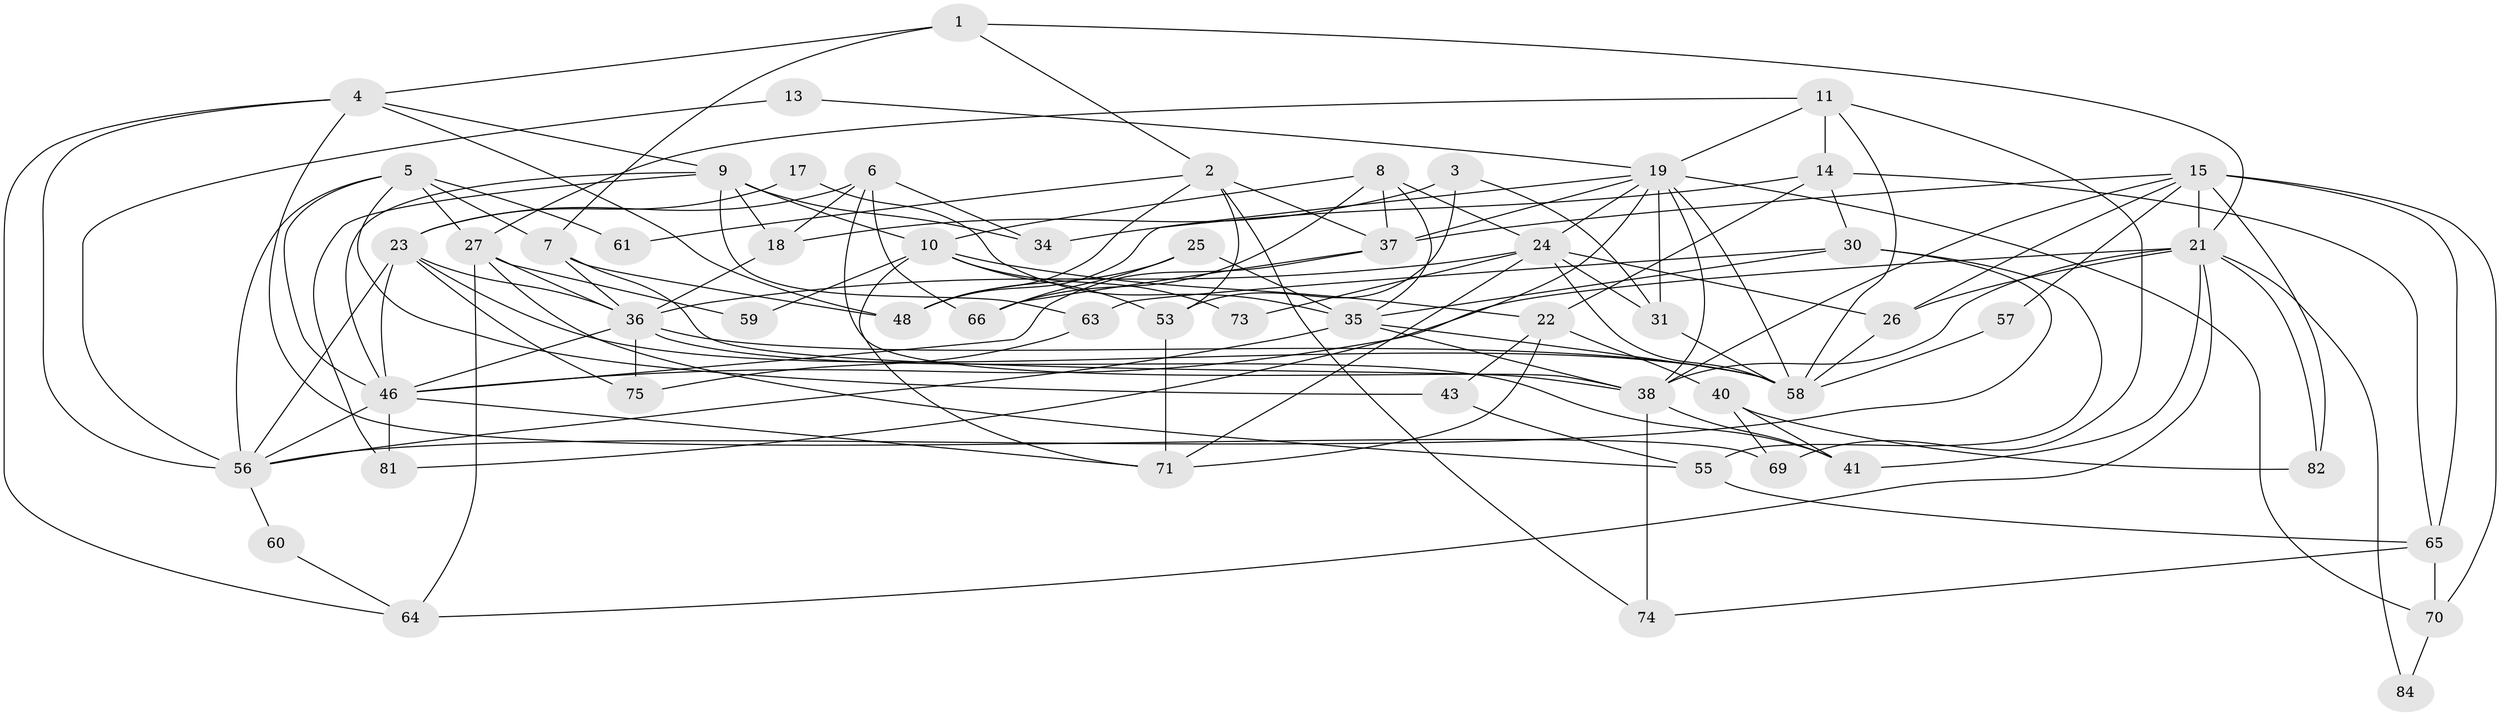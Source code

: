 // original degree distribution, {4: 0.3488372093023256, 3: 0.19767441860465115, 2: 0.13953488372093023, 5: 0.20930232558139536, 6: 0.06976744186046512, 7: 0.011627906976744186, 8: 0.023255813953488372}
// Generated by graph-tools (version 1.1) at 2025/11/02/27/25 16:11:24]
// undirected, 57 vertices, 138 edges
graph export_dot {
graph [start="1"]
  node [color=gray90,style=filled];
  1;
  2 [super="+20"];
  3 [super="+67"];
  4 [super="+16"];
  5 [super="+33"];
  6;
  7 [super="+62"];
  8 [super="+45"];
  9 [super="+12"];
  10 [super="+28"];
  11;
  13;
  14 [super="+32"];
  15 [super="+49"];
  17;
  18;
  19 [super="+39"];
  21 [super="+83"];
  22 [super="+85"];
  23 [super="+78"];
  24 [super="+29"];
  25;
  26;
  27 [super="+44"];
  30 [super="+47"];
  31;
  34;
  35 [super="+50"];
  36 [super="+79"];
  37 [super="+86"];
  38 [super="+54"];
  40 [super="+42"];
  41;
  43;
  46 [super="+51"];
  48 [super="+52"];
  53;
  55 [super="+68"];
  56 [super="+76"];
  57;
  58 [super="+72"];
  59;
  60;
  61;
  63;
  64;
  65 [super="+77"];
  66 [super="+80"];
  69;
  70;
  71;
  73;
  74;
  75;
  81;
  82;
  84;
  1 -- 4;
  1 -- 7;
  1 -- 21;
  1 -- 2;
  2 -- 74;
  2 -- 48;
  2 -- 53;
  2 -- 37;
  2 -- 61;
  3 -- 53;
  3 -- 31;
  3 -- 18;
  4 -- 64;
  4 -- 69;
  4 -- 56;
  4 -- 9;
  4 -- 48;
  5 -- 7;
  5 -- 27;
  5 -- 46;
  5 -- 61;
  5 -- 56;
  5 -- 43;
  6 -- 38;
  6 -- 18;
  6 -- 34;
  6 -- 66;
  6 -- 23;
  7 -- 38;
  7 -- 36;
  7 -- 48;
  8 -- 37;
  8 -- 24;
  8 -- 10;
  8 -- 66;
  8 -- 35;
  9 -- 81;
  9 -- 18;
  9 -- 63;
  9 -- 34;
  9 -- 10;
  9 -- 46;
  10 -- 71;
  10 -- 73;
  10 -- 59;
  10 -- 53;
  10 -- 22;
  11 -- 14;
  11 -- 58;
  11 -- 69;
  11 -- 19;
  11 -- 27;
  13 -- 19;
  13 -- 56;
  14 -- 34;
  14 -- 30;
  14 -- 22;
  14 -- 65;
  15 -- 38;
  15 -- 26;
  15 -- 70;
  15 -- 37;
  15 -- 65;
  15 -- 82;
  15 -- 21;
  15 -- 57;
  17 -- 35;
  17 -- 23;
  18 -- 36;
  19 -- 31;
  19 -- 58;
  19 -- 81;
  19 -- 48;
  19 -- 38;
  19 -- 70;
  19 -- 24;
  19 -- 37;
  21 -- 46;
  21 -- 26 [weight=2];
  21 -- 41;
  21 -- 64;
  21 -- 82;
  21 -- 84;
  21 -- 38;
  22 -- 71;
  22 -- 43;
  22 -- 40;
  23 -- 58;
  23 -- 46;
  23 -- 56;
  23 -- 36;
  23 -- 75;
  24 -- 36;
  24 -- 71;
  24 -- 73;
  24 -- 26;
  24 -- 31;
  24 -- 58;
  25 -- 48;
  25 -- 66;
  25 -- 35;
  26 -- 58;
  27 -- 64;
  27 -- 55;
  27 -- 59;
  27 -- 36;
  30 -- 63;
  30 -- 56;
  30 -- 35;
  30 -- 55;
  31 -- 58;
  35 -- 38;
  35 -- 58;
  35 -- 56;
  36 -- 58;
  36 -- 41;
  36 -- 75;
  36 -- 46;
  37 -- 66 [weight=2];
  37 -- 46;
  38 -- 41;
  38 -- 74;
  40 -- 41;
  40 -- 69;
  40 -- 82;
  43 -- 55;
  46 -- 56;
  46 -- 81;
  46 -- 71;
  53 -- 71;
  55 -- 65;
  56 -- 60;
  57 -- 58;
  60 -- 64;
  63 -- 75;
  65 -- 70;
  65 -- 74;
  70 -- 84;
}
